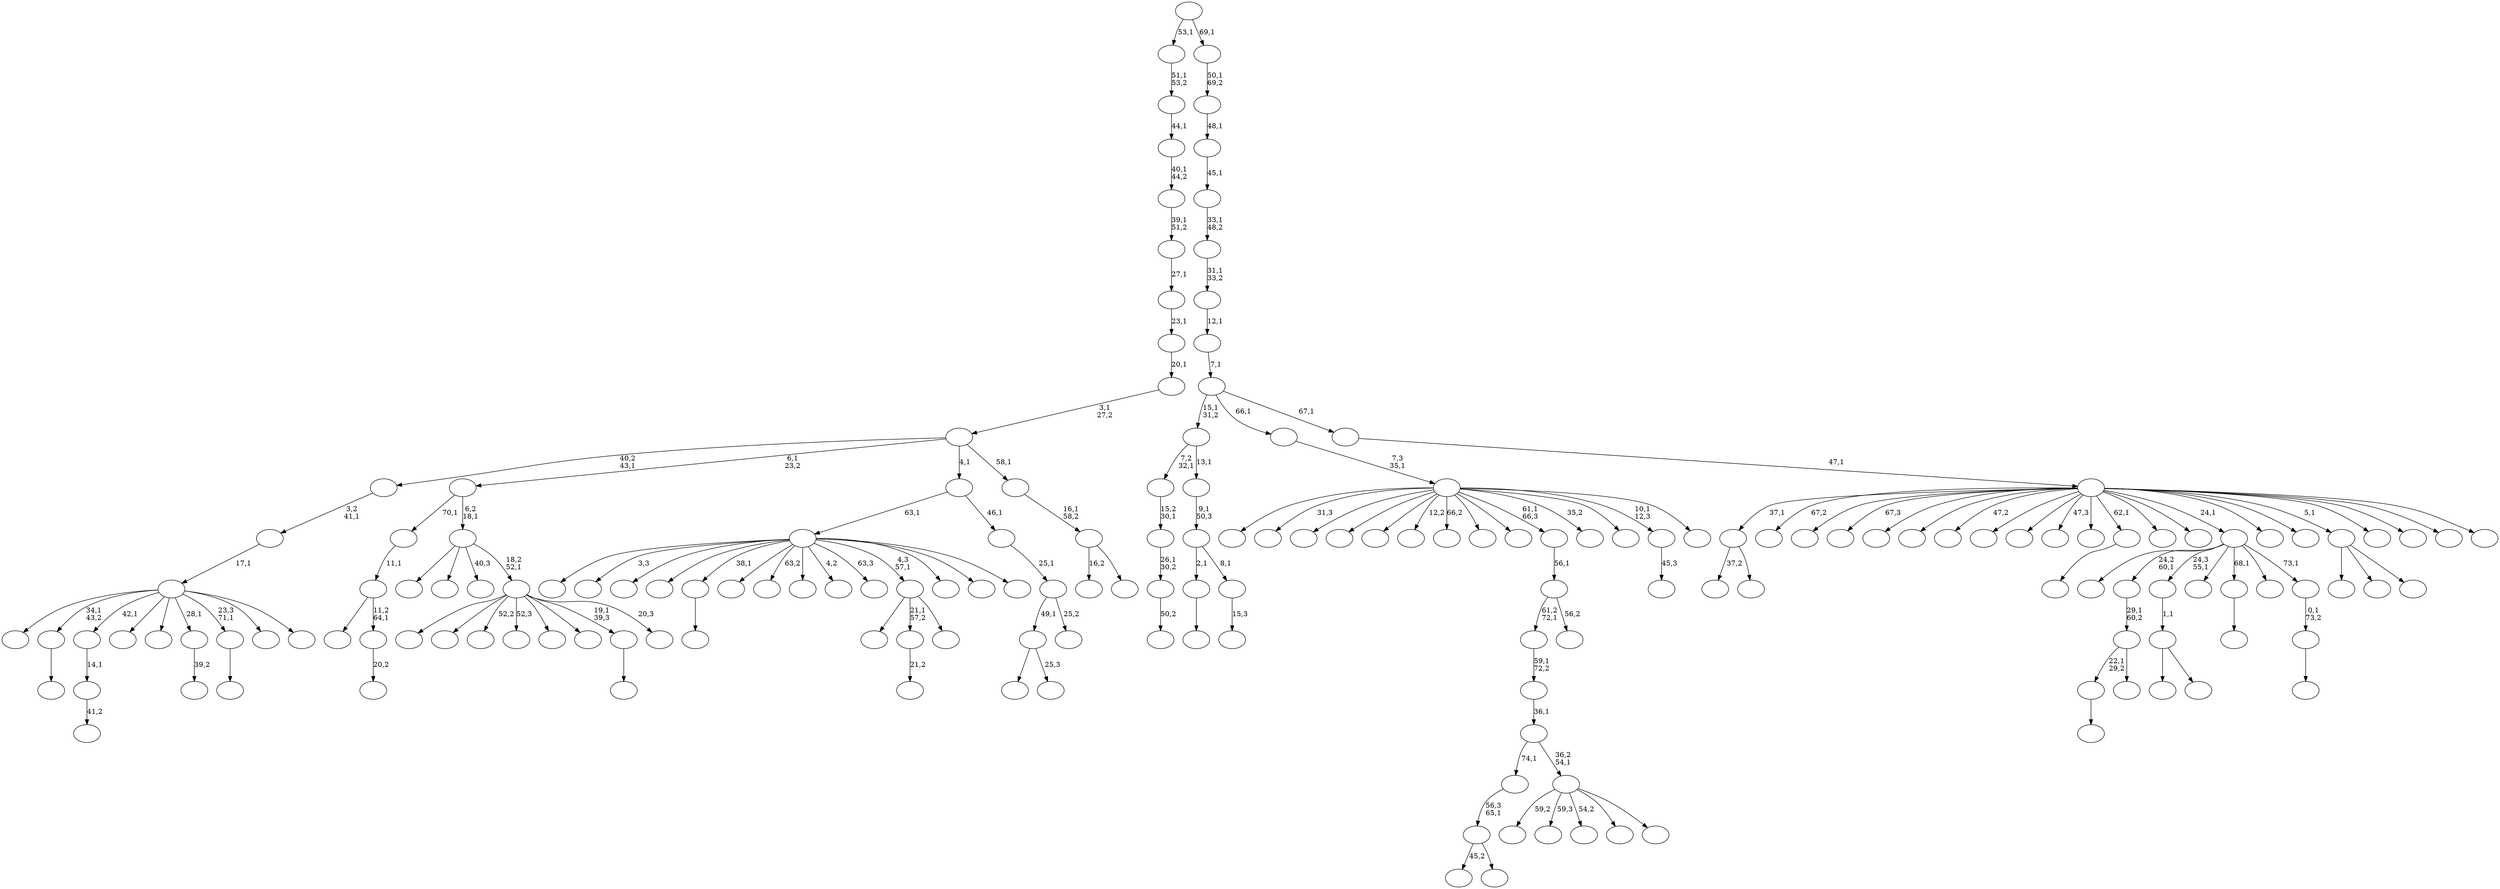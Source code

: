 digraph T {
	175 [label=""]
	174 [label=""]
	173 [label=""]
	172 [label=""]
	171 [label=""]
	170 [label=""]
	169 [label=""]
	168 [label=""]
	167 [label=""]
	166 [label=""]
	165 [label=""]
	164 [label=""]
	163 [label=""]
	162 [label=""]
	161 [label=""]
	160 [label=""]
	159 [label=""]
	158 [label=""]
	157 [label=""]
	156 [label=""]
	155 [label=""]
	154 [label=""]
	153 [label=""]
	152 [label=""]
	151 [label=""]
	150 [label=""]
	149 [label=""]
	148 [label=""]
	147 [label=""]
	146 [label=""]
	145 [label=""]
	144 [label=""]
	143 [label=""]
	142 [label=""]
	141 [label=""]
	140 [label=""]
	139 [label=""]
	138 [label=""]
	137 [label=""]
	136 [label=""]
	135 [label=""]
	134 [label=""]
	133 [label=""]
	132 [label=""]
	131 [label=""]
	130 [label=""]
	129 [label=""]
	128 [label=""]
	127 [label=""]
	126 [label=""]
	125 [label=""]
	124 [label=""]
	123 [label=""]
	122 [label=""]
	121 [label=""]
	120 [label=""]
	119 [label=""]
	118 [label=""]
	117 [label=""]
	116 [label=""]
	115 [label=""]
	114 [label=""]
	113 [label=""]
	112 [label=""]
	111 [label=""]
	110 [label=""]
	109 [label=""]
	108 [label=""]
	107 [label=""]
	106 [label=""]
	105 [label=""]
	104 [label=""]
	103 [label=""]
	102 [label=""]
	101 [label=""]
	100 [label=""]
	99 [label=""]
	98 [label=""]
	97 [label=""]
	96 [label=""]
	95 [label=""]
	94 [label=""]
	93 [label=""]
	92 [label=""]
	91 [label=""]
	90 [label=""]
	89 [label=""]
	88 [label=""]
	87 [label=""]
	86 [label=""]
	85 [label=""]
	84 [label=""]
	83 [label=""]
	82 [label=""]
	81 [label=""]
	80 [label=""]
	79 [label=""]
	78 [label=""]
	77 [label=""]
	76 [label=""]
	75 [label=""]
	74 [label=""]
	73 [label=""]
	72 [label=""]
	71 [label=""]
	70 [label=""]
	69 [label=""]
	68 [label=""]
	67 [label=""]
	66 [label=""]
	65 [label=""]
	64 [label=""]
	63 [label=""]
	62 [label=""]
	61 [label=""]
	60 [label=""]
	59 [label=""]
	58 [label=""]
	57 [label=""]
	56 [label=""]
	55 [label=""]
	54 [label=""]
	53 [label=""]
	52 [label=""]
	51 [label=""]
	50 [label=""]
	49 [label=""]
	48 [label=""]
	47 [label=""]
	46 [label=""]
	45 [label=""]
	44 [label=""]
	43 [label=""]
	42 [label=""]
	41 [label=""]
	40 [label=""]
	39 [label=""]
	38 [label=""]
	37 [label=""]
	36 [label=""]
	35 [label=""]
	34 [label=""]
	33 [label=""]
	32 [label=""]
	31 [label=""]
	30 [label=""]
	29 [label=""]
	28 [label=""]
	27 [label=""]
	26 [label=""]
	25 [label=""]
	24 [label=""]
	23 [label=""]
	22 [label=""]
	21 [label=""]
	20 [label=""]
	19 [label=""]
	18 [label=""]
	17 [label=""]
	16 [label=""]
	15 [label=""]
	14 [label=""]
	13 [label=""]
	12 [label=""]
	11 [label=""]
	10 [label=""]
	9 [label=""]
	8 [label=""]
	7 [label=""]
	6 [label=""]
	5 [label=""]
	4 [label=""]
	3 [label=""]
	2 [label=""]
	1 [label=""]
	0 [label=""]
	169 -> 171 [label="37,2"]
	169 -> 170 [label=""]
	158 -> 159 [label=""]
	155 -> 156 [label="50,2"]
	154 -> 155 [label="26,1\n30,2"]
	153 -> 154 [label="15,2\n30,1"]
	149 -> 173 [label=""]
	149 -> 150 [label="25,3"]
	144 -> 145 [label=""]
	139 -> 144 [label="22,1\n29,2"]
	139 -> 140 [label=""]
	138 -> 139 [label="29,1\n60,2"]
	135 -> 136 [label=""]
	133 -> 134 [label="41,2"]
	132 -> 133 [label="14,1"]
	120 -> 121 [label="20,2"]
	119 -> 128 [label=""]
	119 -> 120 [label="11,2\n64,1"]
	118 -> 119 [label="11,1"]
	114 -> 115 [label=""]
	112 -> 113 [label="15,3"]
	111 -> 114 [label="2,1"]
	111 -> 112 [label="8,1"]
	110 -> 111 [label="9,1\n50,3"]
	109 -> 153 [label="7,2\n32,1"]
	109 -> 110 [label="13,1"]
	103 -> 122 [label=""]
	103 -> 104 [label=""]
	102 -> 103 [label="1,1"]
	93 -> 94 [label=""]
	90 -> 97 [label="45,2"]
	90 -> 91 [label=""]
	89 -> 90 [label="56,3\n65,1"]
	83 -> 84 [label="21,2"]
	81 -> 82 [label=""]
	79 -> 80 [label=""]
	75 -> 76 [label="39,2"]
	70 -> 71 [label=""]
	68 -> 69 [label=""]
	67 -> 68 [label="0,1\n73,2"]
	66 -> 161 [label=""]
	66 -> 138 [label="24,2\n60,1"]
	66 -> 102 [label="24,3\n55,1"]
	66 -> 99 [label=""]
	66 -> 81 [label="68,1"]
	66 -> 72 [label=""]
	66 -> 67 [label="73,1"]
	63 -> 108 [label=""]
	63 -> 83 [label="21,1\n57,2"]
	63 -> 64 [label=""]
	57 -> 172 [label="59,2"]
	57 -> 157 [label="59,3"]
	57 -> 152 [label="54,2"]
	57 -> 142 [label=""]
	57 -> 58 [label=""]
	56 -> 89 [label="74,1"]
	56 -> 57 [label="36,2\n54,1"]
	55 -> 56 [label="36,1"]
	54 -> 55 [label="59,1\n72,2"]
	51 -> 141 [label=""]
	51 -> 135 [label="34,1\n43,2"]
	51 -> 132 [label="42,1"]
	51 -> 117 [label=""]
	51 -> 95 [label=""]
	51 -> 75 [label="28,1"]
	51 -> 70 [label="23,3\n71,1"]
	51 -> 62 [label=""]
	51 -> 52 [label=""]
	50 -> 51 [label="17,1"]
	49 -> 50 [label="3,2\n41,1"]
	47 -> 175 [label=""]
	47 -> 168 [label="3,3"]
	47 -> 165 [label=""]
	47 -> 163 [label=""]
	47 -> 158 [label="38,1"]
	47 -> 123 [label=""]
	47 -> 107 [label="63,2"]
	47 -> 98 [label=""]
	47 -> 92 [label="4,2"]
	47 -> 77 [label="63,3"]
	47 -> 63 [label="4,3\n57,1"]
	47 -> 60 [label=""]
	47 -> 59 [label=""]
	47 -> 48 [label=""]
	45 -> 54 [label="61,2\n72,1"]
	45 -> 46 [label="56,2"]
	44 -> 45 [label="56,1"]
	41 -> 162 [label=""]
	41 -> 143 [label=""]
	41 -> 101 [label="52,2"]
	41 -> 87 [label="52,3"]
	41 -> 86 [label=""]
	41 -> 85 [label=""]
	41 -> 79 [label="19,1\n39,3"]
	41 -> 42 [label="20,3"]
	40 -> 137 [label=""]
	40 -> 129 [label=""]
	40 -> 65 [label="40,3"]
	40 -> 41 [label="18,2\n52,1"]
	39 -> 118 [label="70,1"]
	39 -> 40 [label="6,2\n18,1"]
	37 -> 164 [label=""]
	37 -> 100 [label=""]
	37 -> 38 [label=""]
	34 -> 149 [label="49,1"]
	34 -> 35 [label="25,2"]
	33 -> 34 [label="25,1"]
	32 -> 47 [label="63,1"]
	32 -> 33 [label="46,1"]
	30 -> 31 [label="45,3"]
	28 -> 167 [label="16,2"]
	28 -> 29 [label=""]
	27 -> 28 [label="16,1\n58,2"]
	26 -> 49 [label="40,2\n43,1"]
	26 -> 39 [label="6,1\n23,2"]
	26 -> 32 [label="4,1"]
	26 -> 27 [label="58,1"]
	25 -> 26 [label="3,1\n27,2"]
	24 -> 25 [label="20,1"]
	23 -> 24 [label="23,1"]
	22 -> 23 [label="27,1"]
	21 -> 22 [label="39,1\n51,2"]
	20 -> 21 [label="40,1\n44,2"]
	19 -> 20 [label="44,1"]
	18 -> 19 [label="51,1\n53,2"]
	14 -> 174 [label=""]
	14 -> 146 [label="31,3"]
	14 -> 126 [label=""]
	14 -> 124 [label=""]
	14 -> 116 [label=""]
	14 -> 105 [label="12,2"]
	14 -> 96 [label="66,2"]
	14 -> 88 [label=""]
	14 -> 73 [label=""]
	14 -> 44 [label="61,1\n66,3"]
	14 -> 43 [label="35,2"]
	14 -> 36 [label=""]
	14 -> 30 [label="10,1\n12,3"]
	14 -> 15 [label=""]
	13 -> 14 [label="7,3\n35,1"]
	10 -> 169 [label="37,1"]
	10 -> 166 [label="67,2"]
	10 -> 160 [label=""]
	10 -> 151 [label="67,3"]
	10 -> 148 [label=""]
	10 -> 147 [label=""]
	10 -> 131 [label="47,2"]
	10 -> 130 [label=""]
	10 -> 127 [label=""]
	10 -> 125 [label="47,3"]
	10 -> 106 [label=""]
	10 -> 93 [label="62,1"]
	10 -> 78 [label=""]
	10 -> 74 [label=""]
	10 -> 66 [label="24,1"]
	10 -> 61 [label=""]
	10 -> 53 [label=""]
	10 -> 37 [label="5,1"]
	10 -> 17 [label=""]
	10 -> 16 [label=""]
	10 -> 12 [label=""]
	10 -> 11 [label=""]
	9 -> 10 [label="47,1"]
	8 -> 109 [label="15,1\n31,2"]
	8 -> 13 [label="66,1"]
	8 -> 9 [label="67,1"]
	7 -> 8 [label="7,1"]
	6 -> 7 [label="12,1"]
	5 -> 6 [label="31,1\n33,2"]
	4 -> 5 [label="33,1\n48,2"]
	3 -> 4 [label="45,1"]
	2 -> 3 [label="48,1"]
	1 -> 2 [label="50,1\n69,2"]
	0 -> 18 [label="53,1"]
	0 -> 1 [label="69,1"]
}
